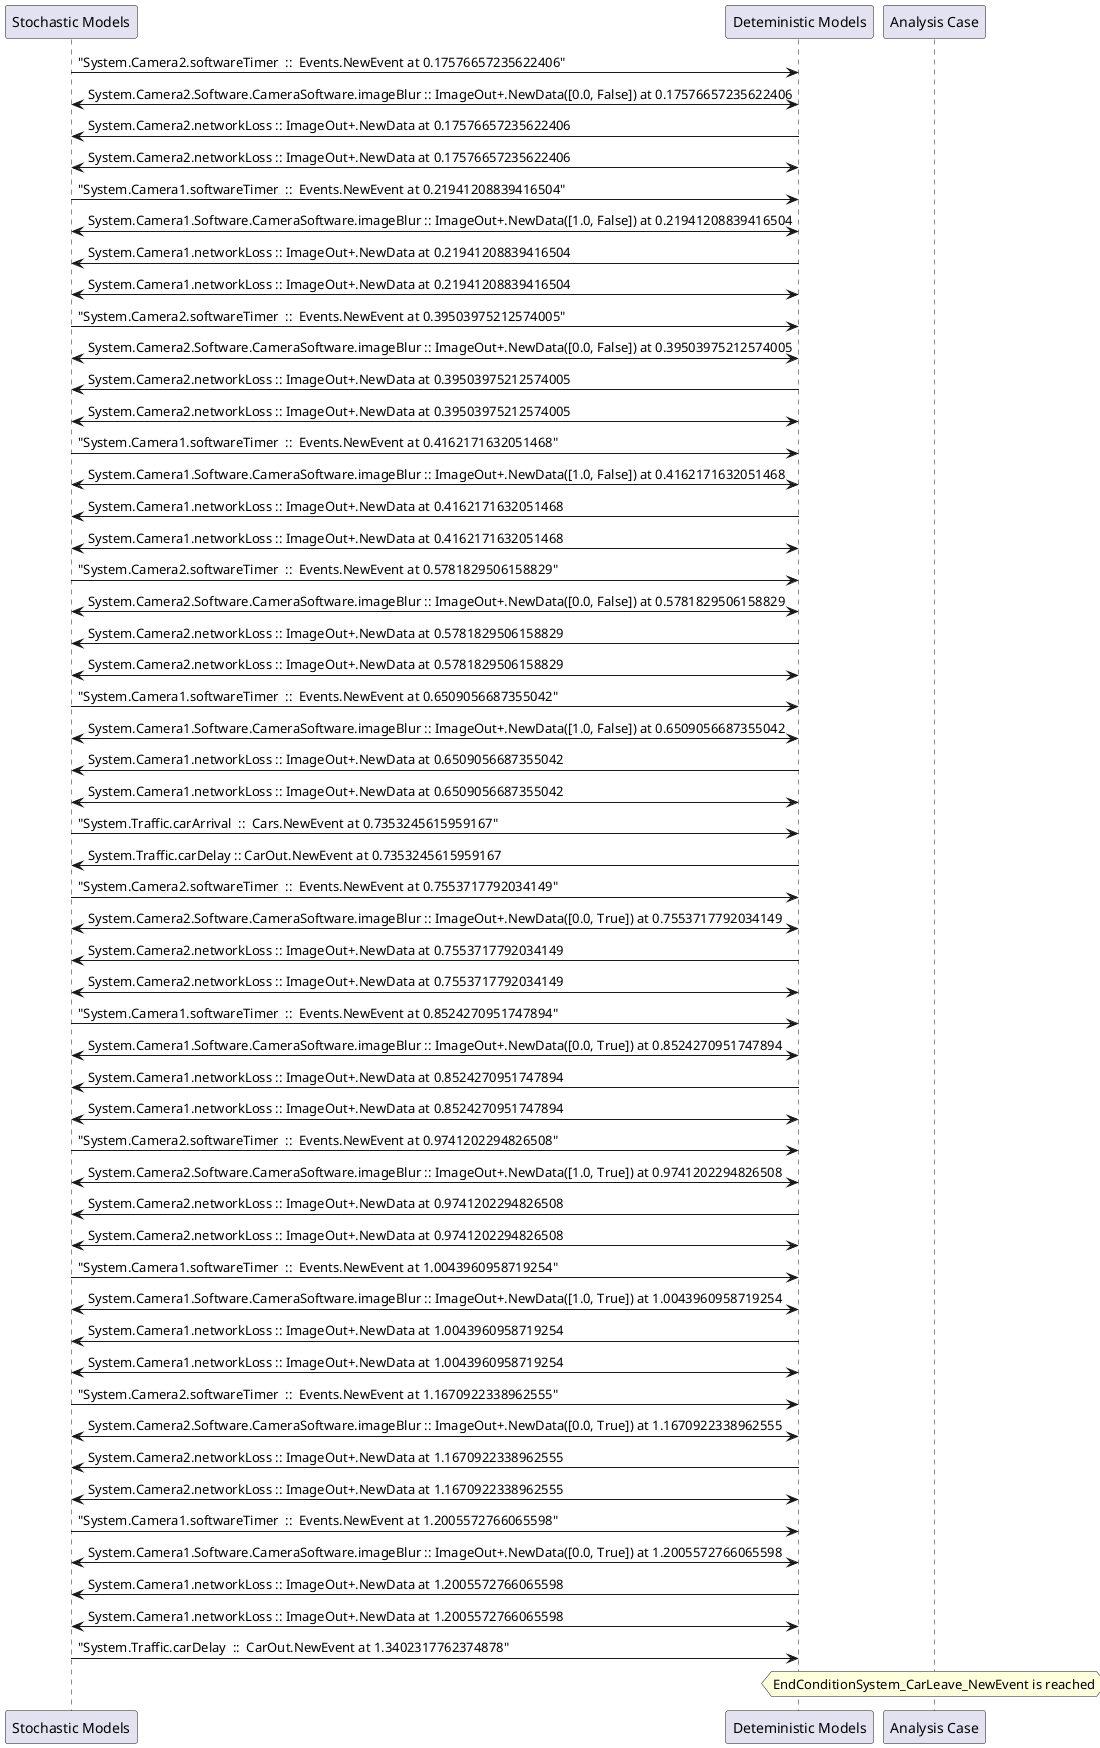 
	@startuml
	participant "Stochastic Models" as stochmodel
	participant "Deteministic Models" as detmodel
	participant "Analysis Case" as analysis
	{9320_stop} stochmodel -> detmodel : "System.Camera2.softwareTimer  ::  Events.NewEvent at 0.17576657235622406"
detmodel <-> stochmodel : System.Camera2.Software.CameraSoftware.imageBlur :: ImageOut+.NewData([0.0, False]) at 0.17576657235622406
detmodel -> stochmodel : System.Camera2.networkLoss :: ImageOut+.NewData at 0.17576657235622406
detmodel <-> stochmodel : System.Camera2.networkLoss :: ImageOut+.NewData at 0.17576657235622406
{9304_stop} stochmodel -> detmodel : "System.Camera1.softwareTimer  ::  Events.NewEvent at 0.21941208839416504"
detmodel <-> stochmodel : System.Camera1.Software.CameraSoftware.imageBlur :: ImageOut+.NewData([1.0, False]) at 0.21941208839416504
detmodel -> stochmodel : System.Camera1.networkLoss :: ImageOut+.NewData at 0.21941208839416504
detmodel <-> stochmodel : System.Camera1.networkLoss :: ImageOut+.NewData at 0.21941208839416504
{9321_stop} stochmodel -> detmodel : "System.Camera2.softwareTimer  ::  Events.NewEvent at 0.39503975212574005"
detmodel <-> stochmodel : System.Camera2.Software.CameraSoftware.imageBlur :: ImageOut+.NewData([0.0, False]) at 0.39503975212574005
detmodel -> stochmodel : System.Camera2.networkLoss :: ImageOut+.NewData at 0.39503975212574005
detmodel <-> stochmodel : System.Camera2.networkLoss :: ImageOut+.NewData at 0.39503975212574005
{9305_stop} stochmodel -> detmodel : "System.Camera1.softwareTimer  ::  Events.NewEvent at 0.4162171632051468"
detmodel <-> stochmodel : System.Camera1.Software.CameraSoftware.imageBlur :: ImageOut+.NewData([1.0, False]) at 0.4162171632051468
detmodel -> stochmodel : System.Camera1.networkLoss :: ImageOut+.NewData at 0.4162171632051468
detmodel <-> stochmodel : System.Camera1.networkLoss :: ImageOut+.NewData at 0.4162171632051468
{9322_stop} stochmodel -> detmodel : "System.Camera2.softwareTimer  ::  Events.NewEvent at 0.5781829506158829"
detmodel <-> stochmodel : System.Camera2.Software.CameraSoftware.imageBlur :: ImageOut+.NewData([0.0, False]) at 0.5781829506158829
detmodel -> stochmodel : System.Camera2.networkLoss :: ImageOut+.NewData at 0.5781829506158829
detmodel <-> stochmodel : System.Camera2.networkLoss :: ImageOut+.NewData at 0.5781829506158829
{9306_stop} stochmodel -> detmodel : "System.Camera1.softwareTimer  ::  Events.NewEvent at 0.6509056687355042"
detmodel <-> stochmodel : System.Camera1.Software.CameraSoftware.imageBlur :: ImageOut+.NewData([1.0, False]) at 0.6509056687355042
detmodel -> stochmodel : System.Camera1.networkLoss :: ImageOut+.NewData at 0.6509056687355042
detmodel <-> stochmodel : System.Camera1.networkLoss :: ImageOut+.NewData at 0.6509056687355042
{9336_stop} stochmodel -> detmodel : "System.Traffic.carArrival  ::  Cars.NewEvent at 0.7353245615959167"
{9344_start} detmodel -> stochmodel : System.Traffic.carDelay :: CarOut.NewEvent at 0.7353245615959167
{9323_stop} stochmodel -> detmodel : "System.Camera2.softwareTimer  ::  Events.NewEvent at 0.7553717792034149"
detmodel <-> stochmodel : System.Camera2.Software.CameraSoftware.imageBlur :: ImageOut+.NewData([0.0, True]) at 0.7553717792034149
detmodel -> stochmodel : System.Camera2.networkLoss :: ImageOut+.NewData at 0.7553717792034149
detmodel <-> stochmodel : System.Camera2.networkLoss :: ImageOut+.NewData at 0.7553717792034149
{9307_stop} stochmodel -> detmodel : "System.Camera1.softwareTimer  ::  Events.NewEvent at 0.8524270951747894"
detmodel <-> stochmodel : System.Camera1.Software.CameraSoftware.imageBlur :: ImageOut+.NewData([0.0, True]) at 0.8524270951747894
detmodel -> stochmodel : System.Camera1.networkLoss :: ImageOut+.NewData at 0.8524270951747894
detmodel <-> stochmodel : System.Camera1.networkLoss :: ImageOut+.NewData at 0.8524270951747894
{9324_stop} stochmodel -> detmodel : "System.Camera2.softwareTimer  ::  Events.NewEvent at 0.9741202294826508"
detmodel <-> stochmodel : System.Camera2.Software.CameraSoftware.imageBlur :: ImageOut+.NewData([1.0, True]) at 0.9741202294826508
detmodel -> stochmodel : System.Camera2.networkLoss :: ImageOut+.NewData at 0.9741202294826508
detmodel <-> stochmodel : System.Camera2.networkLoss :: ImageOut+.NewData at 0.9741202294826508
{9308_stop} stochmodel -> detmodel : "System.Camera1.softwareTimer  ::  Events.NewEvent at 1.0043960958719254"
detmodel <-> stochmodel : System.Camera1.Software.CameraSoftware.imageBlur :: ImageOut+.NewData([1.0, True]) at 1.0043960958719254
detmodel -> stochmodel : System.Camera1.networkLoss :: ImageOut+.NewData at 1.0043960958719254
detmodel <-> stochmodel : System.Camera1.networkLoss :: ImageOut+.NewData at 1.0043960958719254
{9325_stop} stochmodel -> detmodel : "System.Camera2.softwareTimer  ::  Events.NewEvent at 1.1670922338962555"
detmodel <-> stochmodel : System.Camera2.Software.CameraSoftware.imageBlur :: ImageOut+.NewData([0.0, True]) at 1.1670922338962555
detmodel -> stochmodel : System.Camera2.networkLoss :: ImageOut+.NewData at 1.1670922338962555
detmodel <-> stochmodel : System.Camera2.networkLoss :: ImageOut+.NewData at 1.1670922338962555
{9309_stop} stochmodel -> detmodel : "System.Camera1.softwareTimer  ::  Events.NewEvent at 1.2005572766065598"
detmodel <-> stochmodel : System.Camera1.Software.CameraSoftware.imageBlur :: ImageOut+.NewData([0.0, True]) at 1.2005572766065598
detmodel -> stochmodel : System.Camera1.networkLoss :: ImageOut+.NewData at 1.2005572766065598
detmodel <-> stochmodel : System.Camera1.networkLoss :: ImageOut+.NewData at 1.2005572766065598
{9344_stop} stochmodel -> detmodel : "System.Traffic.carDelay  ::  CarOut.NewEvent at 1.3402317762374878"
{9344_start} <-> {9344_stop} : delay
hnote over analysis 
EndConditionSystem_CarLeave_NewEvent is reached
endnote
@enduml